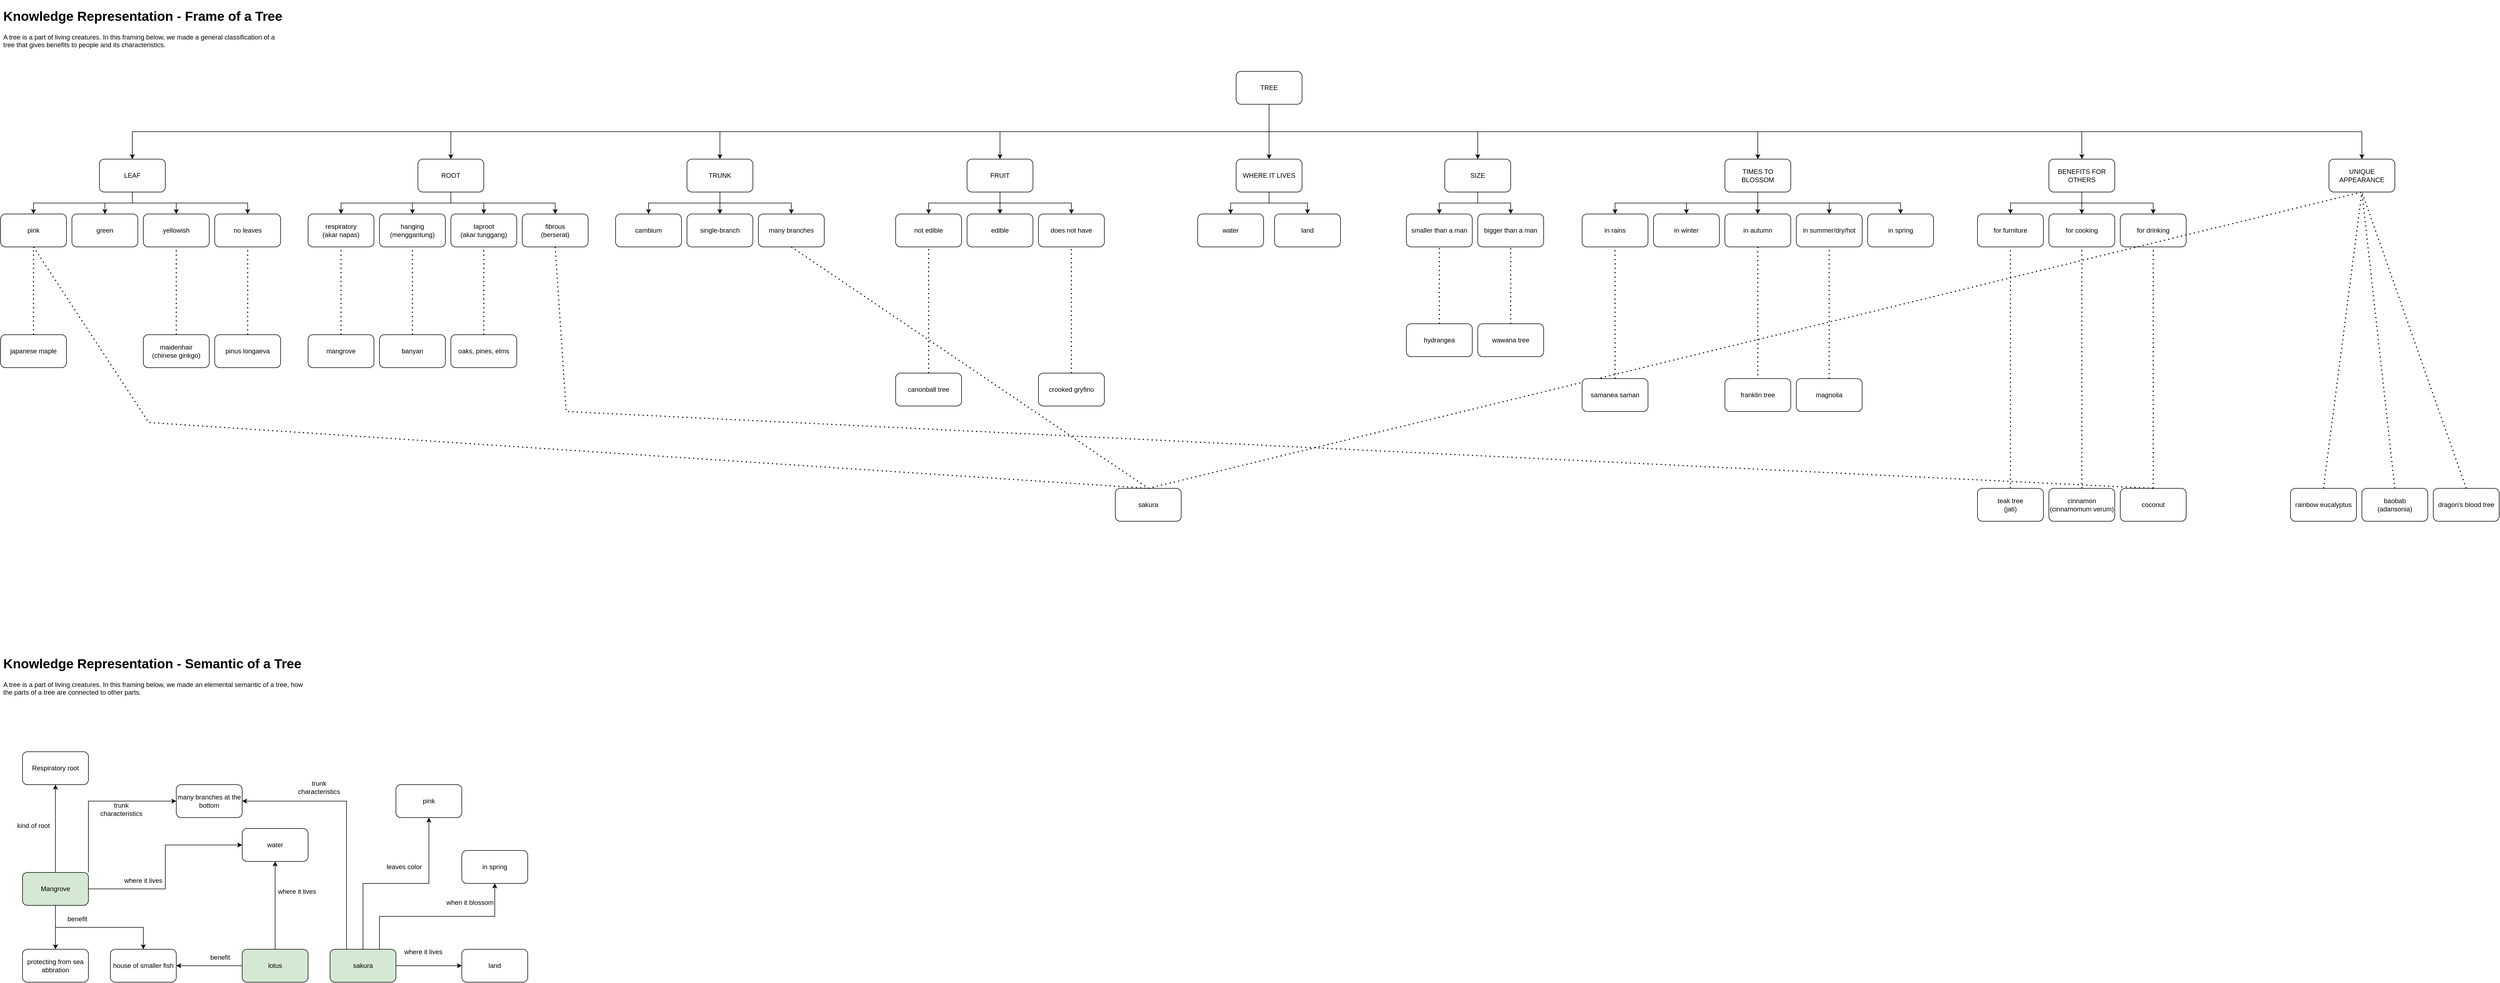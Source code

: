 <mxfile version="22.0.6" type="github">
  <diagram name="Page-1" id="VamGIzNKpwc7s970Tre1">
    <mxGraphModel dx="1706" dy="881" grid="1" gridSize="10" guides="1" tooltips="1" connect="1" arrows="1" fold="1" page="1" pageScale="1" pageWidth="4681" pageHeight="3300" math="0" shadow="0">
      <root>
        <mxCell id="0" />
        <mxCell id="1" parent="0" />
        <mxCell id="7gPwKNryhRfNA0f3-mIV-33" style="edgeStyle=orthogonalEdgeStyle;rounded=0;orthogonalLoop=1;jettySize=auto;html=1;exitX=0.5;exitY=1;exitDx=0;exitDy=0;entryX=0.5;entryY=0;entryDx=0;entryDy=0;" parent="1" source="4E5iEo_VykhNrtmiLAlS-1" target="4E5iEo_VykhNrtmiLAlS-13" edge="1">
          <mxGeometry relative="1" as="geometry" />
        </mxCell>
        <mxCell id="7gPwKNryhRfNA0f3-mIV-34" style="edgeStyle=orthogonalEdgeStyle;rounded=0;orthogonalLoop=1;jettySize=auto;html=1;exitX=0.5;exitY=1;exitDx=0;exitDy=0;entryX=0.5;entryY=0;entryDx=0;entryDy=0;" parent="1" source="4E5iEo_VykhNrtmiLAlS-1" target="4E5iEo_VykhNrtmiLAlS-10" edge="1">
          <mxGeometry relative="1" as="geometry" />
        </mxCell>
        <mxCell id="7gPwKNryhRfNA0f3-mIV-35" style="edgeStyle=orthogonalEdgeStyle;rounded=0;orthogonalLoop=1;jettySize=auto;html=1;exitX=0.5;exitY=1;exitDx=0;exitDy=0;entryX=0.5;entryY=0;entryDx=0;entryDy=0;" parent="1" source="4E5iEo_VykhNrtmiLAlS-1" target="4E5iEo_VykhNrtmiLAlS-12" edge="1">
          <mxGeometry relative="1" as="geometry" />
        </mxCell>
        <mxCell id="7gPwKNryhRfNA0f3-mIV-36" style="edgeStyle=orthogonalEdgeStyle;rounded=0;orthogonalLoop=1;jettySize=auto;html=1;exitX=0.5;exitY=1;exitDx=0;exitDy=0;entryX=0.5;entryY=0;entryDx=0;entryDy=0;" parent="1" source="4E5iEo_VykhNrtmiLAlS-1" target="4E5iEo_VykhNrtmiLAlS-26" edge="1">
          <mxGeometry relative="1" as="geometry" />
        </mxCell>
        <mxCell id="7gPwKNryhRfNA0f3-mIV-37" style="edgeStyle=orthogonalEdgeStyle;rounded=0;orthogonalLoop=1;jettySize=auto;html=1;exitX=0.5;exitY=1;exitDx=0;exitDy=0;entryX=0.5;entryY=0;entryDx=0;entryDy=0;" parent="1" source="4E5iEo_VykhNrtmiLAlS-1" target="4E5iEo_VykhNrtmiLAlS-27" edge="1">
          <mxGeometry relative="1" as="geometry" />
        </mxCell>
        <mxCell id="7gPwKNryhRfNA0f3-mIV-39" style="edgeStyle=orthogonalEdgeStyle;rounded=0;orthogonalLoop=1;jettySize=auto;html=1;exitX=0.5;exitY=1;exitDx=0;exitDy=0;entryX=0.5;entryY=0;entryDx=0;entryDy=0;" parent="1" source="4E5iEo_VykhNrtmiLAlS-1" target="4E5iEo_VykhNrtmiLAlS-14" edge="1">
          <mxGeometry relative="1" as="geometry" />
        </mxCell>
        <mxCell id="7gPwKNryhRfNA0f3-mIV-40" style="edgeStyle=orthogonalEdgeStyle;rounded=0;orthogonalLoop=1;jettySize=auto;html=1;exitX=0.5;exitY=1;exitDx=0;exitDy=0;entryX=0.5;entryY=0;entryDx=0;entryDy=0;" parent="1" source="4E5iEo_VykhNrtmiLAlS-1" target="4E5iEo_VykhNrtmiLAlS-11" edge="1">
          <mxGeometry relative="1" as="geometry" />
        </mxCell>
        <mxCell id="7gPwKNryhRfNA0f3-mIV-41" style="edgeStyle=orthogonalEdgeStyle;rounded=0;orthogonalLoop=1;jettySize=auto;html=1;exitX=0.5;exitY=1;exitDx=0;exitDy=0;entryX=0.5;entryY=0;entryDx=0;entryDy=0;" parent="1" source="4E5iEo_VykhNrtmiLAlS-1" target="7gPwKNryhRfNA0f3-mIV-4" edge="1">
          <mxGeometry relative="1" as="geometry" />
        </mxCell>
        <mxCell id="7gPwKNryhRfNA0f3-mIV-42" style="edgeStyle=orthogonalEdgeStyle;rounded=0;orthogonalLoop=1;jettySize=auto;html=1;exitX=0.5;exitY=1;exitDx=0;exitDy=0;entryX=0.5;entryY=0;entryDx=0;entryDy=0;" parent="1" source="4E5iEo_VykhNrtmiLAlS-1" target="7gPwKNryhRfNA0f3-mIV-1" edge="1">
          <mxGeometry relative="1" as="geometry" />
        </mxCell>
        <mxCell id="4E5iEo_VykhNrtmiLAlS-1" value="TREE" style="rounded=1;whiteSpace=wrap;html=1;" parent="1" vertex="1">
          <mxGeometry x="2290" y="160" width="120" height="60" as="geometry" />
        </mxCell>
        <mxCell id="4E5iEo_VykhNrtmiLAlS-2" value="fibrous&lt;br&gt;(berserat)" style="rounded=1;whiteSpace=wrap;html=1;" parent="1" vertex="1">
          <mxGeometry x="990" y="420" width="120" height="60" as="geometry" />
        </mxCell>
        <mxCell id="4E5iEo_VykhNrtmiLAlS-4" value="respiratory&lt;br&gt;(akar napas)" style="rounded=1;whiteSpace=wrap;html=1;" parent="1" vertex="1">
          <mxGeometry x="600" y="420" width="120" height="60" as="geometry" />
        </mxCell>
        <mxCell id="4E5iEo_VykhNrtmiLAlS-5" value="hanging&lt;br&gt;(menggantung)" style="rounded=1;whiteSpace=wrap;html=1;" parent="1" vertex="1">
          <mxGeometry x="730" y="420" width="120" height="60" as="geometry" />
        </mxCell>
        <mxCell id="4E5iEo_VykhNrtmiLAlS-6" value="taproot&lt;br&gt;(akar tunggang)" style="rounded=1;whiteSpace=wrap;html=1;" parent="1" vertex="1">
          <mxGeometry x="860" y="420" width="120" height="60" as="geometry" />
        </mxCell>
        <mxCell id="4E5iEo_VykhNrtmiLAlS-7" value="does not have" style="rounded=1;whiteSpace=wrap;html=1;" parent="1" vertex="1">
          <mxGeometry x="1930" y="420" width="120" height="60" as="geometry" />
        </mxCell>
        <mxCell id="4E5iEo_VykhNrtmiLAlS-8" value="cambium" style="rounded=1;whiteSpace=wrap;html=1;" parent="1" vertex="1">
          <mxGeometry x="1160" y="420" width="120" height="60" as="geometry" />
        </mxCell>
        <mxCell id="4E5iEo_VykhNrtmiLAlS-9" value="no leaves" style="rounded=1;whiteSpace=wrap;html=1;" parent="1" vertex="1">
          <mxGeometry x="430" y="420" width="120" height="60" as="geometry" />
        </mxCell>
        <mxCell id="7gPwKNryhRfNA0f3-mIV-50" style="edgeStyle=orthogonalEdgeStyle;rounded=0;orthogonalLoop=1;jettySize=auto;html=1;exitX=0.5;exitY=1;exitDx=0;exitDy=0;entryX=0.5;entryY=0;entryDx=0;entryDy=0;" parent="1" source="4E5iEo_VykhNrtmiLAlS-10" target="4E5iEo_VykhNrtmiLAlS-24" edge="1">
          <mxGeometry relative="1" as="geometry" />
        </mxCell>
        <mxCell id="7gPwKNryhRfNA0f3-mIV-51" style="edgeStyle=orthogonalEdgeStyle;rounded=0;orthogonalLoop=1;jettySize=auto;html=1;exitX=0.5;exitY=1;exitDx=0;exitDy=0;entryX=0.5;entryY=0;entryDx=0;entryDy=0;" parent="1" source="4E5iEo_VykhNrtmiLAlS-10" target="4E5iEo_VykhNrtmiLAlS-18" edge="1">
          <mxGeometry relative="1" as="geometry" />
        </mxCell>
        <mxCell id="7gPwKNryhRfNA0f3-mIV-52" style="edgeStyle=orthogonalEdgeStyle;rounded=0;orthogonalLoop=1;jettySize=auto;html=1;exitX=0.5;exitY=1;exitDx=0;exitDy=0;entryX=0.5;entryY=0;entryDx=0;entryDy=0;" parent="1" source="4E5iEo_VykhNrtmiLAlS-10" target="4E5iEo_VykhNrtmiLAlS-7" edge="1">
          <mxGeometry relative="1" as="geometry" />
        </mxCell>
        <mxCell id="4E5iEo_VykhNrtmiLAlS-10" value="FRUIT" style="rounded=1;whiteSpace=wrap;html=1;" parent="1" vertex="1">
          <mxGeometry x="1800" y="320" width="120" height="60" as="geometry" />
        </mxCell>
        <mxCell id="7gPwKNryhRfNA0f3-mIV-29" style="edgeStyle=orthogonalEdgeStyle;rounded=0;orthogonalLoop=1;jettySize=auto;html=1;exitX=0.5;exitY=1;exitDx=0;exitDy=0;entryX=0.5;entryY=0;entryDx=0;entryDy=0;" parent="1" source="4E5iEo_VykhNrtmiLAlS-11" target="4E5iEo_VykhNrtmiLAlS-20" edge="1">
          <mxGeometry relative="1" as="geometry" />
        </mxCell>
        <mxCell id="7gPwKNryhRfNA0f3-mIV-30" style="edgeStyle=orthogonalEdgeStyle;rounded=0;orthogonalLoop=1;jettySize=auto;html=1;exitX=0.5;exitY=1;exitDx=0;exitDy=0;entryX=0.5;entryY=0;entryDx=0;entryDy=0;" parent="1" source="4E5iEo_VykhNrtmiLAlS-11" target="4E5iEo_VykhNrtmiLAlS-21" edge="1">
          <mxGeometry relative="1" as="geometry" />
        </mxCell>
        <mxCell id="7gPwKNryhRfNA0f3-mIV-31" style="edgeStyle=orthogonalEdgeStyle;rounded=0;orthogonalLoop=1;jettySize=auto;html=1;exitX=0.5;exitY=1;exitDx=0;exitDy=0;entryX=0.5;entryY=0;entryDx=0;entryDy=0;" parent="1" source="4E5iEo_VykhNrtmiLAlS-11" target="4E5iEo_VykhNrtmiLAlS-19" edge="1">
          <mxGeometry relative="1" as="geometry" />
        </mxCell>
        <mxCell id="7gPwKNryhRfNA0f3-mIV-32" style="edgeStyle=orthogonalEdgeStyle;rounded=0;orthogonalLoop=1;jettySize=auto;html=1;exitX=0.5;exitY=1;exitDx=0;exitDy=0;entryX=0.5;entryY=0;entryDx=0;entryDy=0;" parent="1" source="4E5iEo_VykhNrtmiLAlS-11" target="4E5iEo_VykhNrtmiLAlS-9" edge="1">
          <mxGeometry relative="1" as="geometry" />
        </mxCell>
        <mxCell id="4E5iEo_VykhNrtmiLAlS-11" value="LEAF" style="rounded=1;whiteSpace=wrap;html=1;" parent="1" vertex="1">
          <mxGeometry x="220" y="320" width="120" height="60" as="geometry" />
        </mxCell>
        <mxCell id="7gPwKNryhRfNA0f3-mIV-47" style="edgeStyle=orthogonalEdgeStyle;rounded=0;orthogonalLoop=1;jettySize=auto;html=1;exitX=0.5;exitY=1;exitDx=0;exitDy=0;entryX=0.5;entryY=0;entryDx=0;entryDy=0;" parent="1" source="4E5iEo_VykhNrtmiLAlS-12" target="4E5iEo_VykhNrtmiLAlS-8" edge="1">
          <mxGeometry relative="1" as="geometry" />
        </mxCell>
        <mxCell id="7gPwKNryhRfNA0f3-mIV-48" style="edgeStyle=orthogonalEdgeStyle;rounded=0;orthogonalLoop=1;jettySize=auto;html=1;exitX=0.5;exitY=1;exitDx=0;exitDy=0;entryX=0.5;entryY=0;entryDx=0;entryDy=0;" parent="1" source="4E5iEo_VykhNrtmiLAlS-12" target="4E5iEo_VykhNrtmiLAlS-22" edge="1">
          <mxGeometry relative="1" as="geometry" />
        </mxCell>
        <mxCell id="7gPwKNryhRfNA0f3-mIV-49" style="edgeStyle=orthogonalEdgeStyle;rounded=0;orthogonalLoop=1;jettySize=auto;html=1;exitX=0.5;exitY=1;exitDx=0;exitDy=0;entryX=0.5;entryY=0;entryDx=0;entryDy=0;" parent="1" source="4E5iEo_VykhNrtmiLAlS-12" target="4E5iEo_VykhNrtmiLAlS-28" edge="1">
          <mxGeometry relative="1" as="geometry" />
        </mxCell>
        <mxCell id="4E5iEo_VykhNrtmiLAlS-12" value="TRUNK" style="rounded=1;whiteSpace=wrap;html=1;" parent="1" vertex="1">
          <mxGeometry x="1290" y="320" width="120" height="60" as="geometry" />
        </mxCell>
        <mxCell id="7gPwKNryhRfNA0f3-mIV-54" style="edgeStyle=orthogonalEdgeStyle;rounded=0;orthogonalLoop=1;jettySize=auto;html=1;exitX=0.5;exitY=1;exitDx=0;exitDy=0;entryX=0.5;entryY=0;entryDx=0;entryDy=0;" parent="1" source="4E5iEo_VykhNrtmiLAlS-13" target="4E5iEo_VykhNrtmiLAlS-34" edge="1">
          <mxGeometry relative="1" as="geometry" />
        </mxCell>
        <mxCell id="7gPwKNryhRfNA0f3-mIV-55" style="edgeStyle=orthogonalEdgeStyle;rounded=0;orthogonalLoop=1;jettySize=auto;html=1;exitX=0.5;exitY=1;exitDx=0;exitDy=0;entryX=0.5;entryY=0;entryDx=0;entryDy=0;" parent="1" source="4E5iEo_VykhNrtmiLAlS-13" target="4E5iEo_VykhNrtmiLAlS-15" edge="1">
          <mxGeometry relative="1" as="geometry" />
        </mxCell>
        <mxCell id="4E5iEo_VykhNrtmiLAlS-13" value="WHERE IT LIVES" style="rounded=1;whiteSpace=wrap;html=1;" parent="1" vertex="1">
          <mxGeometry x="2290" y="320" width="120" height="60" as="geometry" />
        </mxCell>
        <mxCell id="7gPwKNryhRfNA0f3-mIV-43" style="edgeStyle=orthogonalEdgeStyle;rounded=0;orthogonalLoop=1;jettySize=auto;html=1;exitX=0.5;exitY=1;exitDx=0;exitDy=0;entryX=0.5;entryY=0;entryDx=0;entryDy=0;" parent="1" source="4E5iEo_VykhNrtmiLAlS-14" target="4E5iEo_VykhNrtmiLAlS-5" edge="1">
          <mxGeometry relative="1" as="geometry" />
        </mxCell>
        <mxCell id="7gPwKNryhRfNA0f3-mIV-44" style="edgeStyle=orthogonalEdgeStyle;rounded=0;orthogonalLoop=1;jettySize=auto;html=1;exitX=0.5;exitY=1;exitDx=0;exitDy=0;entryX=0.5;entryY=0;entryDx=0;entryDy=0;" parent="1" source="4E5iEo_VykhNrtmiLAlS-14" target="4E5iEo_VykhNrtmiLAlS-6" edge="1">
          <mxGeometry relative="1" as="geometry" />
        </mxCell>
        <mxCell id="7gPwKNryhRfNA0f3-mIV-45" style="edgeStyle=orthogonalEdgeStyle;rounded=0;orthogonalLoop=1;jettySize=auto;html=1;exitX=0.5;exitY=1;exitDx=0;exitDy=0;entryX=0.5;entryY=0;entryDx=0;entryDy=0;" parent="1" source="4E5iEo_VykhNrtmiLAlS-14" target="4E5iEo_VykhNrtmiLAlS-4" edge="1">
          <mxGeometry relative="1" as="geometry" />
        </mxCell>
        <mxCell id="7gPwKNryhRfNA0f3-mIV-46" style="edgeStyle=orthogonalEdgeStyle;rounded=0;orthogonalLoop=1;jettySize=auto;html=1;exitX=0.5;exitY=1;exitDx=0;exitDy=0;entryX=0.5;entryY=0;entryDx=0;entryDy=0;" parent="1" source="4E5iEo_VykhNrtmiLAlS-14" target="4E5iEo_VykhNrtmiLAlS-2" edge="1">
          <mxGeometry relative="1" as="geometry" />
        </mxCell>
        <mxCell id="4E5iEo_VykhNrtmiLAlS-14" value="ROOT" style="rounded=1;whiteSpace=wrap;html=1;" parent="1" vertex="1">
          <mxGeometry x="800" y="320" width="120" height="60" as="geometry" />
        </mxCell>
        <mxCell id="4E5iEo_VykhNrtmiLAlS-15" value="land" style="rounded=1;whiteSpace=wrap;html=1;" parent="1" vertex="1">
          <mxGeometry x="2360" y="420" width="120" height="60" as="geometry" />
        </mxCell>
        <mxCell id="4E5iEo_VykhNrtmiLAlS-18" value="edible" style="rounded=1;whiteSpace=wrap;html=1;" parent="1" vertex="1">
          <mxGeometry x="1800" y="420" width="120" height="60" as="geometry" />
        </mxCell>
        <mxCell id="4E5iEo_VykhNrtmiLAlS-19" value="yellowish" style="rounded=1;whiteSpace=wrap;html=1;" parent="1" vertex="1">
          <mxGeometry x="300" y="420" width="120" height="60" as="geometry" />
        </mxCell>
        <mxCell id="4E5iEo_VykhNrtmiLAlS-20" value="pink" style="rounded=1;whiteSpace=wrap;html=1;" parent="1" vertex="1">
          <mxGeometry x="40" y="420" width="120" height="60" as="geometry" />
        </mxCell>
        <mxCell id="4E5iEo_VykhNrtmiLAlS-21" value="green" style="rounded=1;whiteSpace=wrap;html=1;" parent="1" vertex="1">
          <mxGeometry x="170" y="420" width="120" height="60" as="geometry" />
        </mxCell>
        <mxCell id="4E5iEo_VykhNrtmiLAlS-22" value="single-branch" style="rounded=1;whiteSpace=wrap;html=1;" parent="1" vertex="1">
          <mxGeometry x="1290" y="420" width="120" height="60" as="geometry" />
        </mxCell>
        <mxCell id="4E5iEo_VykhNrtmiLAlS-23" value="smaller than a man" style="rounded=1;whiteSpace=wrap;html=1;" parent="1" vertex="1">
          <mxGeometry x="2600" y="420" width="120" height="60" as="geometry" />
        </mxCell>
        <mxCell id="4E5iEo_VykhNrtmiLAlS-24" value="not edible" style="rounded=1;whiteSpace=wrap;html=1;" parent="1" vertex="1">
          <mxGeometry x="1670" y="420" width="120" height="60" as="geometry" />
        </mxCell>
        <mxCell id="4E5iEo_VykhNrtmiLAlS-25" value="bigger than a man" style="rounded=1;whiteSpace=wrap;html=1;" parent="1" vertex="1">
          <mxGeometry x="2730" y="420" width="120" height="60" as="geometry" />
        </mxCell>
        <mxCell id="7gPwKNryhRfNA0f3-mIV-57" style="edgeStyle=orthogonalEdgeStyle;rounded=0;orthogonalLoop=1;jettySize=auto;html=1;exitX=0.5;exitY=1;exitDx=0;exitDy=0;entryX=0.5;entryY=0;entryDx=0;entryDy=0;" parent="1" source="4E5iEo_VykhNrtmiLAlS-26" target="4E5iEo_VykhNrtmiLAlS-23" edge="1">
          <mxGeometry relative="1" as="geometry" />
        </mxCell>
        <mxCell id="7gPwKNryhRfNA0f3-mIV-58" style="edgeStyle=orthogonalEdgeStyle;rounded=0;orthogonalLoop=1;jettySize=auto;html=1;exitX=0.5;exitY=1;exitDx=0;exitDy=0;entryX=0.5;entryY=0;entryDx=0;entryDy=0;" parent="1" source="4E5iEo_VykhNrtmiLAlS-26" target="4E5iEo_VykhNrtmiLAlS-25" edge="1">
          <mxGeometry relative="1" as="geometry" />
        </mxCell>
        <mxCell id="4E5iEo_VykhNrtmiLAlS-26" value="SIZE" style="rounded=1;whiteSpace=wrap;html=1;" parent="1" vertex="1">
          <mxGeometry x="2670" y="320" width="120" height="60" as="geometry" />
        </mxCell>
        <mxCell id="7gPwKNryhRfNA0f3-mIV-59" style="edgeStyle=orthogonalEdgeStyle;rounded=0;orthogonalLoop=1;jettySize=auto;html=1;exitX=0.5;exitY=1;exitDx=0;exitDy=0;entryX=0.5;entryY=0;entryDx=0;entryDy=0;" parent="1" source="4E5iEo_VykhNrtmiLAlS-27" target="4E5iEo_VykhNrtmiLAlS-31" edge="1">
          <mxGeometry relative="1" as="geometry" />
        </mxCell>
        <mxCell id="7gPwKNryhRfNA0f3-mIV-60" style="edgeStyle=orthogonalEdgeStyle;rounded=0;orthogonalLoop=1;jettySize=auto;html=1;exitX=0.5;exitY=1;exitDx=0;exitDy=0;entryX=0.5;entryY=0;entryDx=0;entryDy=0;" parent="1" source="4E5iEo_VykhNrtmiLAlS-27" target="4E5iEo_VykhNrtmiLAlS-30" edge="1">
          <mxGeometry relative="1" as="geometry" />
        </mxCell>
        <mxCell id="7gPwKNryhRfNA0f3-mIV-61" style="edgeStyle=orthogonalEdgeStyle;rounded=0;orthogonalLoop=1;jettySize=auto;html=1;exitX=0.5;exitY=1;exitDx=0;exitDy=0;entryX=0.5;entryY=0;entryDx=0;entryDy=0;" parent="1" source="4E5iEo_VykhNrtmiLAlS-27" target="4E5iEo_VykhNrtmiLAlS-29" edge="1">
          <mxGeometry relative="1" as="geometry" />
        </mxCell>
        <mxCell id="7gPwKNryhRfNA0f3-mIV-62" style="edgeStyle=orthogonalEdgeStyle;rounded=0;orthogonalLoop=1;jettySize=auto;html=1;exitX=0.5;exitY=1;exitDx=0;exitDy=0;entryX=0.5;entryY=0;entryDx=0;entryDy=0;" parent="1" source="4E5iEo_VykhNrtmiLAlS-27" target="4E5iEo_VykhNrtmiLAlS-32" edge="1">
          <mxGeometry relative="1" as="geometry" />
        </mxCell>
        <mxCell id="7gPwKNryhRfNA0f3-mIV-63" style="edgeStyle=orthogonalEdgeStyle;rounded=0;orthogonalLoop=1;jettySize=auto;html=1;exitX=0.5;exitY=1;exitDx=0;exitDy=0;entryX=0.5;entryY=0;entryDx=0;entryDy=0;" parent="1" source="4E5iEo_VykhNrtmiLAlS-27" target="4E5iEo_VykhNrtmiLAlS-33" edge="1">
          <mxGeometry relative="1" as="geometry" />
        </mxCell>
        <mxCell id="4E5iEo_VykhNrtmiLAlS-27" value="TIMES TO BLOSSOM" style="rounded=1;whiteSpace=wrap;html=1;" parent="1" vertex="1">
          <mxGeometry x="3180" y="320" width="120" height="60" as="geometry" />
        </mxCell>
        <mxCell id="4E5iEo_VykhNrtmiLAlS-28" value="many branches" style="rounded=1;whiteSpace=wrap;html=1;" parent="1" vertex="1">
          <mxGeometry x="1420" y="420" width="120" height="60" as="geometry" />
        </mxCell>
        <mxCell id="4E5iEo_VykhNrtmiLAlS-29" value="in rains" style="rounded=1;whiteSpace=wrap;html=1;" parent="1" vertex="1">
          <mxGeometry x="2920" y="420" width="120" height="60" as="geometry" />
        </mxCell>
        <mxCell id="4E5iEo_VykhNrtmiLAlS-30" value="in winter" style="rounded=1;whiteSpace=wrap;html=1;" parent="1" vertex="1">
          <mxGeometry x="3050" y="420" width="120" height="60" as="geometry" />
        </mxCell>
        <mxCell id="4E5iEo_VykhNrtmiLAlS-31" value="in autumn" style="rounded=1;whiteSpace=wrap;html=1;" parent="1" vertex="1">
          <mxGeometry x="3180" y="420" width="120" height="60" as="geometry" />
        </mxCell>
        <mxCell id="4E5iEo_VykhNrtmiLAlS-32" value="in summer/dry/hot" style="rounded=1;whiteSpace=wrap;html=1;" parent="1" vertex="1">
          <mxGeometry x="3310" y="420" width="120" height="60" as="geometry" />
        </mxCell>
        <mxCell id="4E5iEo_VykhNrtmiLAlS-33" value="in spring" style="rounded=1;whiteSpace=wrap;html=1;" parent="1" vertex="1">
          <mxGeometry x="3440" y="420" width="120" height="60" as="geometry" />
        </mxCell>
        <mxCell id="4E5iEo_VykhNrtmiLAlS-34" value="water" style="rounded=1;whiteSpace=wrap;html=1;" parent="1" vertex="1">
          <mxGeometry x="2220" y="420" width="120" height="60" as="geometry" />
        </mxCell>
        <mxCell id="7gPwKNryhRfNA0f3-mIV-1" value="UNIQUE APPEARANCE" style="rounded=1;whiteSpace=wrap;html=1;" parent="1" vertex="1">
          <mxGeometry x="4280" y="320" width="120" height="60" as="geometry" />
        </mxCell>
        <mxCell id="7gPwKNryhRfNA0f3-mIV-2" value="for cooking" style="rounded=1;whiteSpace=wrap;html=1;" parent="1" vertex="1">
          <mxGeometry x="3770" y="420" width="120" height="60" as="geometry" />
        </mxCell>
        <mxCell id="7gPwKNryhRfNA0f3-mIV-3" value="for drinking" style="rounded=1;whiteSpace=wrap;html=1;" parent="1" vertex="1">
          <mxGeometry x="3900" y="420" width="120" height="60" as="geometry" />
        </mxCell>
        <mxCell id="7gPwKNryhRfNA0f3-mIV-64" style="edgeStyle=orthogonalEdgeStyle;rounded=0;orthogonalLoop=1;jettySize=auto;html=1;exitX=0.5;exitY=1;exitDx=0;exitDy=0;entryX=0.5;entryY=0;entryDx=0;entryDy=0;" parent="1" source="7gPwKNryhRfNA0f3-mIV-4" target="7gPwKNryhRfNA0f3-mIV-2" edge="1">
          <mxGeometry relative="1" as="geometry" />
        </mxCell>
        <mxCell id="7gPwKNryhRfNA0f3-mIV-65" style="edgeStyle=orthogonalEdgeStyle;rounded=0;orthogonalLoop=1;jettySize=auto;html=1;exitX=0.5;exitY=1;exitDx=0;exitDy=0;entryX=0.5;entryY=0;entryDx=0;entryDy=0;" parent="1" source="7gPwKNryhRfNA0f3-mIV-4" target="7gPwKNryhRfNA0f3-mIV-16" edge="1">
          <mxGeometry relative="1" as="geometry" />
        </mxCell>
        <mxCell id="7gPwKNryhRfNA0f3-mIV-66" style="edgeStyle=orthogonalEdgeStyle;rounded=0;orthogonalLoop=1;jettySize=auto;html=1;exitX=0.5;exitY=1;exitDx=0;exitDy=0;entryX=0.5;entryY=0;entryDx=0;entryDy=0;" parent="1" source="7gPwKNryhRfNA0f3-mIV-4" target="7gPwKNryhRfNA0f3-mIV-3" edge="1">
          <mxGeometry relative="1" as="geometry" />
        </mxCell>
        <mxCell id="7gPwKNryhRfNA0f3-mIV-4" value="BENEFITS FOR OTHERS" style="rounded=1;whiteSpace=wrap;html=1;" parent="1" vertex="1">
          <mxGeometry x="3770" y="320" width="120" height="60" as="geometry" />
        </mxCell>
        <mxCell id="7gPwKNryhRfNA0f3-mIV-6" value="dragon&#39;s blood tree" style="rounded=1;whiteSpace=wrap;html=1;" parent="1" vertex="1">
          <mxGeometry x="4470" y="920" width="120" height="60" as="geometry" />
        </mxCell>
        <mxCell id="7gPwKNryhRfNA0f3-mIV-8" value="baobab&lt;br&gt;(adansonia)" style="rounded=1;whiteSpace=wrap;html=1;" parent="1" vertex="1">
          <mxGeometry x="4340" y="920" width="120" height="60" as="geometry" />
        </mxCell>
        <mxCell id="7gPwKNryhRfNA0f3-mIV-9" value="rainbow eucalyptus" style="rounded=1;whiteSpace=wrap;html=1;" parent="1" vertex="1">
          <mxGeometry x="4210" y="920" width="120" height="60" as="geometry" />
        </mxCell>
        <mxCell id="7gPwKNryhRfNA0f3-mIV-12" value="sakura" style="rounded=1;whiteSpace=wrap;html=1;" parent="1" vertex="1">
          <mxGeometry x="2070" y="920" width="120" height="60" as="geometry" />
        </mxCell>
        <mxCell id="7gPwKNryhRfNA0f3-mIV-16" value="for furniture" style="rounded=1;whiteSpace=wrap;html=1;" parent="1" vertex="1">
          <mxGeometry x="3640" y="420" width="120" height="60" as="geometry" />
        </mxCell>
        <mxCell id="7gPwKNryhRfNA0f3-mIV-19" value="&lt;h1&gt;Knowledge Representation - Frame of a Tree&lt;/h1&gt;&lt;p&gt;A tree is a part of living creatures. In this framing below, we made a general classification of a tree that gives benefits to people and its characteristics.&lt;/p&gt;" style="text;html=1;strokeColor=none;fillColor=none;spacing=5;spacingTop=-20;whiteSpace=wrap;overflow=hidden;rounded=0;" parent="1" vertex="1">
          <mxGeometry x="40" y="40" width="520" height="120" as="geometry" />
        </mxCell>
        <mxCell id="7gPwKNryhRfNA0f3-mIV-75" value="" style="endArrow=none;dashed=1;html=1;dashPattern=1 3;strokeWidth=2;rounded=0;exitX=0.5;exitY=0;exitDx=0;exitDy=0;entryX=0.5;entryY=1;entryDx=0;entryDy=0;" parent="1" source="7gPwKNryhRfNA0f3-mIV-9" target="7gPwKNryhRfNA0f3-mIV-1" edge="1">
          <mxGeometry width="50" height="50" relative="1" as="geometry">
            <mxPoint x="4150" y="650" as="sourcePoint" />
            <mxPoint x="4390" y="450" as="targetPoint" />
          </mxGeometry>
        </mxCell>
        <mxCell id="7gPwKNryhRfNA0f3-mIV-76" value="" style="endArrow=none;dashed=1;html=1;dashPattern=1 3;strokeWidth=2;rounded=0;exitX=0.5;exitY=0;exitDx=0;exitDy=0;entryX=0.5;entryY=1;entryDx=0;entryDy=0;" parent="1" source="7gPwKNryhRfNA0f3-mIV-8" target="7gPwKNryhRfNA0f3-mIV-1" edge="1">
          <mxGeometry width="50" height="50" relative="1" as="geometry">
            <mxPoint x="4160" y="660" as="sourcePoint" />
            <mxPoint x="4360" y="400" as="targetPoint" />
          </mxGeometry>
        </mxCell>
        <mxCell id="7gPwKNryhRfNA0f3-mIV-77" value="" style="endArrow=none;dashed=1;html=1;dashPattern=1 3;strokeWidth=2;rounded=0;exitX=0.5;exitY=0;exitDx=0;exitDy=0;entryX=0.5;entryY=1;entryDx=0;entryDy=0;" parent="1" source="7gPwKNryhRfNA0f3-mIV-6" target="7gPwKNryhRfNA0f3-mIV-1" edge="1">
          <mxGeometry width="50" height="50" relative="1" as="geometry">
            <mxPoint x="4170" y="670" as="sourcePoint" />
            <mxPoint x="4370" y="410" as="targetPoint" />
          </mxGeometry>
        </mxCell>
        <mxCell id="7gPwKNryhRfNA0f3-mIV-78" value="teak tree&lt;br&gt;(jati)" style="rounded=1;whiteSpace=wrap;html=1;" parent="1" vertex="1">
          <mxGeometry x="3640" y="920" width="120" height="60" as="geometry" />
        </mxCell>
        <mxCell id="7gPwKNryhRfNA0f3-mIV-79" value="" style="endArrow=none;dashed=1;html=1;dashPattern=1 3;strokeWidth=2;rounded=0;exitX=0.5;exitY=0;exitDx=0;exitDy=0;entryX=0.5;entryY=1;entryDx=0;entryDy=0;" parent="1" source="7gPwKNryhRfNA0f3-mIV-78" target="7gPwKNryhRfNA0f3-mIV-16" edge="1">
          <mxGeometry width="50" height="50" relative="1" as="geometry">
            <mxPoint x="3910" y="680" as="sourcePoint" />
            <mxPoint x="3960" y="630" as="targetPoint" />
          </mxGeometry>
        </mxCell>
        <mxCell id="7gPwKNryhRfNA0f3-mIV-80" value="coconut" style="rounded=1;whiteSpace=wrap;html=1;" parent="1" vertex="1">
          <mxGeometry x="3900" y="920" width="120" height="60" as="geometry" />
        </mxCell>
        <mxCell id="7gPwKNryhRfNA0f3-mIV-81" value="" style="endArrow=none;dashed=1;html=1;dashPattern=1 3;strokeWidth=2;rounded=0;exitX=0.5;exitY=0;exitDx=0;exitDy=0;entryX=0.5;entryY=1;entryDx=0;entryDy=0;" parent="1" source="7gPwKNryhRfNA0f3-mIV-80" target="7gPwKNryhRfNA0f3-mIV-3" edge="1">
          <mxGeometry width="50" height="50" relative="1" as="geometry">
            <mxPoint x="3710" y="650" as="sourcePoint" />
            <mxPoint x="3710" y="490" as="targetPoint" />
          </mxGeometry>
        </mxCell>
        <mxCell id="7gPwKNryhRfNA0f3-mIV-82" value="cinnamon&lt;br&gt;(cinnamomum verum)" style="rounded=1;whiteSpace=wrap;html=1;" parent="1" vertex="1">
          <mxGeometry x="3770" y="920" width="120" height="60" as="geometry" />
        </mxCell>
        <mxCell id="7gPwKNryhRfNA0f3-mIV-83" value="" style="endArrow=none;dashed=1;html=1;dashPattern=1 3;strokeWidth=2;rounded=0;exitX=0.5;exitY=0;exitDx=0;exitDy=0;entryX=0.5;entryY=1;entryDx=0;entryDy=0;" parent="1" source="7gPwKNryhRfNA0f3-mIV-82" target="7gPwKNryhRfNA0f3-mIV-2" edge="1">
          <mxGeometry width="50" height="50" relative="1" as="geometry">
            <mxPoint x="3710" y="650" as="sourcePoint" />
            <mxPoint x="3710" y="490" as="targetPoint" />
          </mxGeometry>
        </mxCell>
        <mxCell id="K6qSBERVJh2Pi9iBz_CW-1" value="" style="endArrow=none;dashed=1;html=1;dashPattern=1 3;strokeWidth=2;rounded=0;exitX=0.5;exitY=0;exitDx=0;exitDy=0;entryX=0.5;entryY=1;entryDx=0;entryDy=0;" parent="1" source="7gPwKNryhRfNA0f3-mIV-12" target="7gPwKNryhRfNA0f3-mIV-1" edge="1">
          <mxGeometry width="50" height="50" relative="1" as="geometry">
            <mxPoint x="3180" y="800" as="sourcePoint" />
            <mxPoint x="3230" y="750" as="targetPoint" />
          </mxGeometry>
        </mxCell>
        <mxCell id="K6qSBERVJh2Pi9iBz_CW-2" value="" style="endArrow=none;dashed=1;html=1;dashPattern=1 3;strokeWidth=2;rounded=0;exitX=0.5;exitY=1;exitDx=0;exitDy=0;entryX=0.5;entryY=0;entryDx=0;entryDy=0;" parent="1" source="4E5iEo_VykhNrtmiLAlS-20" target="7gPwKNryhRfNA0f3-mIV-12" edge="1">
          <mxGeometry width="50" height="50" relative="1" as="geometry">
            <mxPoint x="680" y="800" as="sourcePoint" />
            <mxPoint x="730" y="750" as="targetPoint" />
            <Array as="points">
              <mxPoint x="310" y="800" />
            </Array>
          </mxGeometry>
        </mxCell>
        <mxCell id="K6qSBERVJh2Pi9iBz_CW-3" value="" style="endArrow=none;dashed=1;html=1;dashPattern=1 3;strokeWidth=2;rounded=0;exitX=0.5;exitY=1;exitDx=0;exitDy=0;entryX=0.5;entryY=0;entryDx=0;entryDy=0;" parent="1" source="4E5iEo_VykhNrtmiLAlS-28" target="7gPwKNryhRfNA0f3-mIV-12" edge="1">
          <mxGeometry width="50" height="50" relative="1" as="geometry">
            <mxPoint x="1520" y="800" as="sourcePoint" />
            <mxPoint x="1570" y="750" as="targetPoint" />
          </mxGeometry>
        </mxCell>
        <mxCell id="K6qSBERVJh2Pi9iBz_CW-4" value="pinus longaeva" style="rounded=1;whiteSpace=wrap;html=1;" parent="1" vertex="1">
          <mxGeometry x="430" y="640" width="120" height="60" as="geometry" />
        </mxCell>
        <mxCell id="K6qSBERVJh2Pi9iBz_CW-5" value="" style="endArrow=none;dashed=1;html=1;dashPattern=1 3;strokeWidth=2;rounded=0;entryX=0.5;entryY=1;entryDx=0;entryDy=0;exitX=0.5;exitY=0;exitDx=0;exitDy=0;" parent="1" source="K6qSBERVJh2Pi9iBz_CW-4" target="4E5iEo_VykhNrtmiLAlS-9" edge="1">
          <mxGeometry width="50" height="50" relative="1" as="geometry">
            <mxPoint x="850" y="630" as="sourcePoint" />
            <mxPoint x="900" y="580" as="targetPoint" />
          </mxGeometry>
        </mxCell>
        <mxCell id="K6qSBERVJh2Pi9iBz_CW-6" value="maidenhair&lt;br&gt;(chinese ginkgo)" style="rounded=1;whiteSpace=wrap;html=1;" parent="1" vertex="1">
          <mxGeometry x="300" y="640" width="120" height="60" as="geometry" />
        </mxCell>
        <mxCell id="K6qSBERVJh2Pi9iBz_CW-7" value="" style="endArrow=none;dashed=1;html=1;dashPattern=1 3;strokeWidth=2;rounded=0;exitX=0.5;exitY=0;exitDx=0;exitDy=0;entryX=0.5;entryY=1;entryDx=0;entryDy=0;" parent="1" source="K6qSBERVJh2Pi9iBz_CW-6" target="4E5iEo_VykhNrtmiLAlS-19" edge="1">
          <mxGeometry width="50" height="50" relative="1" as="geometry">
            <mxPoint x="850" y="620" as="sourcePoint" />
            <mxPoint x="900" y="570" as="targetPoint" />
          </mxGeometry>
        </mxCell>
        <mxCell id="K6qSBERVJh2Pi9iBz_CW-9" value="japanese maple" style="rounded=1;whiteSpace=wrap;html=1;" parent="1" vertex="1">
          <mxGeometry x="40" y="640" width="120" height="60" as="geometry" />
        </mxCell>
        <mxCell id="K6qSBERVJh2Pi9iBz_CW-10" value="" style="endArrow=none;dashed=1;html=1;dashPattern=1 3;strokeWidth=2;rounded=0;exitX=0.5;exitY=0;exitDx=0;exitDy=0;entryX=0.5;entryY=1;entryDx=0;entryDy=0;" parent="1" source="K6qSBERVJh2Pi9iBz_CW-9" target="4E5iEo_VykhNrtmiLAlS-20" edge="1">
          <mxGeometry width="50" height="50" relative="1" as="geometry">
            <mxPoint x="850" y="620" as="sourcePoint" />
            <mxPoint x="90" y="520" as="targetPoint" />
          </mxGeometry>
        </mxCell>
        <mxCell id="K6qSBERVJh2Pi9iBz_CW-11" value="mangrove" style="rounded=1;whiteSpace=wrap;html=1;" parent="1" vertex="1">
          <mxGeometry x="600" y="640" width="120" height="60" as="geometry" />
        </mxCell>
        <mxCell id="K6qSBERVJh2Pi9iBz_CW-12" value="" style="endArrow=none;dashed=1;html=1;dashPattern=1 3;strokeWidth=2;rounded=0;exitX=0.5;exitY=0;exitDx=0;exitDy=0;entryX=0.5;entryY=1;entryDx=0;entryDy=0;" parent="1" source="K6qSBERVJh2Pi9iBz_CW-11" target="4E5iEo_VykhNrtmiLAlS-4" edge="1">
          <mxGeometry width="50" height="50" relative="1" as="geometry">
            <mxPoint x="1000" y="470" as="sourcePoint" />
            <mxPoint x="1050" y="420" as="targetPoint" />
          </mxGeometry>
        </mxCell>
        <mxCell id="K6qSBERVJh2Pi9iBz_CW-13" value="banyan" style="rounded=1;whiteSpace=wrap;html=1;" parent="1" vertex="1">
          <mxGeometry x="730" y="640" width="120" height="60" as="geometry" />
        </mxCell>
        <mxCell id="K6qSBERVJh2Pi9iBz_CW-14" value="" style="endArrow=none;dashed=1;html=1;dashPattern=1 3;strokeWidth=2;rounded=0;exitX=0.5;exitY=0;exitDx=0;exitDy=0;entryX=0.5;entryY=1;entryDx=0;entryDy=0;" parent="1" source="K6qSBERVJh2Pi9iBz_CW-13" target="4E5iEo_VykhNrtmiLAlS-5" edge="1">
          <mxGeometry width="50" height="50" relative="1" as="geometry">
            <mxPoint x="1000" y="470" as="sourcePoint" />
            <mxPoint x="1050" y="420" as="targetPoint" />
          </mxGeometry>
        </mxCell>
        <mxCell id="K6qSBERVJh2Pi9iBz_CW-15" value="oaks, pines, elms" style="rounded=1;whiteSpace=wrap;html=1;" parent="1" vertex="1">
          <mxGeometry x="860" y="640" width="120" height="60" as="geometry" />
        </mxCell>
        <mxCell id="K6qSBERVJh2Pi9iBz_CW-17" value="" style="endArrow=none;dashed=1;html=1;dashPattern=1 3;strokeWidth=2;rounded=0;exitX=0.5;exitY=0;exitDx=0;exitDy=0;entryX=0.5;entryY=1;entryDx=0;entryDy=0;" parent="1" source="K6qSBERVJh2Pi9iBz_CW-15" target="4E5iEo_VykhNrtmiLAlS-6" edge="1">
          <mxGeometry width="50" height="50" relative="1" as="geometry">
            <mxPoint x="1000" y="470" as="sourcePoint" />
            <mxPoint x="1050" y="420" as="targetPoint" />
          </mxGeometry>
        </mxCell>
        <mxCell id="K6qSBERVJh2Pi9iBz_CW-18" value="" style="endArrow=none;dashed=1;html=1;dashPattern=1 3;strokeWidth=2;rounded=0;entryX=0.5;entryY=0;entryDx=0;entryDy=0;exitX=0.5;exitY=1;exitDx=0;exitDy=0;" parent="1" source="4E5iEo_VykhNrtmiLAlS-2" target="7gPwKNryhRfNA0f3-mIV-80" edge="1">
          <mxGeometry width="50" height="50" relative="1" as="geometry">
            <mxPoint x="3570" y="1040" as="sourcePoint" />
            <mxPoint x="3620" y="990" as="targetPoint" />
            <Array as="points">
              <mxPoint x="1070" y="780" />
            </Array>
          </mxGeometry>
        </mxCell>
        <mxCell id="K6qSBERVJh2Pi9iBz_CW-19" value="canonball tree" style="rounded=1;whiteSpace=wrap;html=1;" parent="1" vertex="1">
          <mxGeometry x="1670" y="710" width="120" height="60" as="geometry" />
        </mxCell>
        <mxCell id="K6qSBERVJh2Pi9iBz_CW-20" value="" style="endArrow=none;dashed=1;html=1;dashPattern=1 3;strokeWidth=2;rounded=0;entryX=0.5;entryY=1;entryDx=0;entryDy=0;exitX=0.5;exitY=0;exitDx=0;exitDy=0;" parent="1" source="K6qSBERVJh2Pi9iBz_CW-19" target="4E5iEo_VykhNrtmiLAlS-24" edge="1">
          <mxGeometry width="50" height="50" relative="1" as="geometry">
            <mxPoint x="1780" y="600" as="sourcePoint" />
            <mxPoint x="1830" y="550" as="targetPoint" />
          </mxGeometry>
        </mxCell>
        <mxCell id="K6qSBERVJh2Pi9iBz_CW-21" value="crooked gryfino" style="rounded=1;whiteSpace=wrap;html=1;" parent="1" vertex="1">
          <mxGeometry x="1930" y="710" width="120" height="60" as="geometry" />
        </mxCell>
        <mxCell id="K6qSBERVJh2Pi9iBz_CW-22" value="" style="endArrow=none;dashed=1;html=1;dashPattern=1 3;strokeWidth=2;rounded=0;entryX=0.5;entryY=1;entryDx=0;entryDy=0;exitX=0.5;exitY=0;exitDx=0;exitDy=0;" parent="1" source="K6qSBERVJh2Pi9iBz_CW-21" target="4E5iEo_VykhNrtmiLAlS-7" edge="1">
          <mxGeometry width="50" height="50" relative="1" as="geometry">
            <mxPoint x="1780" y="600" as="sourcePoint" />
            <mxPoint x="1830" y="550" as="targetPoint" />
          </mxGeometry>
        </mxCell>
        <mxCell id="K6qSBERVJh2Pi9iBz_CW-23" value="wawana tree" style="rounded=1;whiteSpace=wrap;html=1;" parent="1" vertex="1">
          <mxGeometry x="2730" y="620" width="120" height="60" as="geometry" />
        </mxCell>
        <mxCell id="K6qSBERVJh2Pi9iBz_CW-24" value="" style="endArrow=none;dashed=1;html=1;dashPattern=1 3;strokeWidth=2;rounded=0;entryX=0.5;entryY=1;entryDx=0;entryDy=0;exitX=0.5;exitY=0;exitDx=0;exitDy=0;" parent="1" source="K6qSBERVJh2Pi9iBz_CW-23" target="4E5iEo_VykhNrtmiLAlS-25" edge="1">
          <mxGeometry width="50" height="50" relative="1" as="geometry">
            <mxPoint x="2780" y="740" as="sourcePoint" />
            <mxPoint x="2830" y="690" as="targetPoint" />
          </mxGeometry>
        </mxCell>
        <mxCell id="K6qSBERVJh2Pi9iBz_CW-25" value="hydrangea" style="rounded=1;whiteSpace=wrap;html=1;" parent="1" vertex="1">
          <mxGeometry x="2600" y="620" width="120" height="60" as="geometry" />
        </mxCell>
        <mxCell id="K6qSBERVJh2Pi9iBz_CW-26" value="" style="endArrow=none;dashed=1;html=1;dashPattern=1 3;strokeWidth=2;rounded=0;exitX=0.5;exitY=0;exitDx=0;exitDy=0;entryX=0.5;entryY=1;entryDx=0;entryDy=0;" parent="1" source="K6qSBERVJh2Pi9iBz_CW-25" target="4E5iEo_VykhNrtmiLAlS-23" edge="1">
          <mxGeometry width="50" height="50" relative="1" as="geometry">
            <mxPoint x="2780" y="740" as="sourcePoint" />
            <mxPoint x="2830" y="690" as="targetPoint" />
          </mxGeometry>
        </mxCell>
        <mxCell id="K6qSBERVJh2Pi9iBz_CW-27" value="franklin tree" style="rounded=1;whiteSpace=wrap;html=1;" parent="1" vertex="1">
          <mxGeometry x="3180" y="720" width="120" height="60" as="geometry" />
        </mxCell>
        <mxCell id="K6qSBERVJh2Pi9iBz_CW-28" value="" style="endArrow=none;dashed=1;html=1;dashPattern=1 3;strokeWidth=2;rounded=0;entryX=0.5;entryY=0;entryDx=0;entryDy=0;exitX=0.5;exitY=1;exitDx=0;exitDy=0;" parent="1" source="4E5iEo_VykhNrtmiLAlS-31" target="K6qSBERVJh2Pi9iBz_CW-27" edge="1">
          <mxGeometry width="50" height="50" relative="1" as="geometry">
            <mxPoint x="3490" y="740" as="sourcePoint" />
            <mxPoint x="3540" y="690" as="targetPoint" />
          </mxGeometry>
        </mxCell>
        <mxCell id="K6qSBERVJh2Pi9iBz_CW-29" value="magnolia" style="rounded=1;whiteSpace=wrap;html=1;" parent="1" vertex="1">
          <mxGeometry x="3310" y="720" width="120" height="60" as="geometry" />
        </mxCell>
        <mxCell id="K6qSBERVJh2Pi9iBz_CW-30" value="" style="endArrow=none;dashed=1;html=1;dashPattern=1 3;strokeWidth=2;rounded=0;exitX=0.5;exitY=0;exitDx=0;exitDy=0;entryX=0.5;entryY=1;entryDx=0;entryDy=0;" parent="1" source="K6qSBERVJh2Pi9iBz_CW-29" target="4E5iEo_VykhNrtmiLAlS-32" edge="1">
          <mxGeometry width="50" height="50" relative="1" as="geometry">
            <mxPoint x="3490" y="740" as="sourcePoint" />
            <mxPoint x="3490" y="650" as="targetPoint" />
          </mxGeometry>
        </mxCell>
        <mxCell id="K6qSBERVJh2Pi9iBz_CW-31" value="samanea saman" style="rounded=1;whiteSpace=wrap;html=1;" parent="1" vertex="1">
          <mxGeometry x="2920" y="720" width="120" height="60" as="geometry" />
        </mxCell>
        <mxCell id="K6qSBERVJh2Pi9iBz_CW-32" value="" style="endArrow=none;dashed=1;html=1;dashPattern=1 3;strokeWidth=2;rounded=0;entryX=0.5;entryY=1;entryDx=0;entryDy=0;exitX=0.5;exitY=0;exitDx=0;exitDy=0;" parent="1" source="K6qSBERVJh2Pi9iBz_CW-31" target="4E5iEo_VykhNrtmiLAlS-29" edge="1">
          <mxGeometry width="50" height="50" relative="1" as="geometry">
            <mxPoint x="3490" y="740" as="sourcePoint" />
            <mxPoint x="3540" y="690" as="targetPoint" />
          </mxGeometry>
        </mxCell>
        <mxCell id="IY5rx9SJ8yrf2gHY_D0i-1" value="&lt;h1&gt;Knowledge Representation - Semantic of a Tree&lt;/h1&gt;&lt;p&gt;A tree is a part of living creatures. In this framing below, we made an elemental semantic of a tree, how the parts of a tree are connected to other parts.&lt;/p&gt;" style="text;html=1;strokeColor=none;fillColor=none;spacing=5;spacingTop=-20;whiteSpace=wrap;overflow=hidden;rounded=0;" vertex="1" parent="1">
          <mxGeometry x="40" y="1220" width="570" height="120" as="geometry" />
        </mxCell>
        <mxCell id="IY5rx9SJ8yrf2gHY_D0i-10" style="edgeStyle=orthogonalEdgeStyle;rounded=0;orthogonalLoop=1;jettySize=auto;html=1;exitX=0.5;exitY=0;exitDx=0;exitDy=0;entryX=0.5;entryY=1;entryDx=0;entryDy=0;" edge="1" parent="1" source="IY5rx9SJ8yrf2gHY_D0i-3" target="IY5rx9SJ8yrf2gHY_D0i-4">
          <mxGeometry relative="1" as="geometry" />
        </mxCell>
        <mxCell id="IY5rx9SJ8yrf2gHY_D0i-17" style="edgeStyle=orthogonalEdgeStyle;rounded=0;orthogonalLoop=1;jettySize=auto;html=1;exitX=0.5;exitY=1;exitDx=0;exitDy=0;entryX=0.5;entryY=0;entryDx=0;entryDy=0;" edge="1" parent="1" source="IY5rx9SJ8yrf2gHY_D0i-3" target="IY5rx9SJ8yrf2gHY_D0i-7">
          <mxGeometry relative="1" as="geometry" />
        </mxCell>
        <mxCell id="IY5rx9SJ8yrf2gHY_D0i-21" style="edgeStyle=orthogonalEdgeStyle;rounded=0;orthogonalLoop=1;jettySize=auto;html=1;exitX=0.5;exitY=1;exitDx=0;exitDy=0;entryX=0.5;entryY=0;entryDx=0;entryDy=0;" edge="1" parent="1" source="IY5rx9SJ8yrf2gHY_D0i-3" target="IY5rx9SJ8yrf2gHY_D0i-8">
          <mxGeometry relative="1" as="geometry" />
        </mxCell>
        <mxCell id="IY5rx9SJ8yrf2gHY_D0i-23" style="edgeStyle=orthogonalEdgeStyle;rounded=0;orthogonalLoop=1;jettySize=auto;html=1;exitX=1;exitY=0.5;exitDx=0;exitDy=0;entryX=0;entryY=0.5;entryDx=0;entryDy=0;" edge="1" parent="1" source="IY5rx9SJ8yrf2gHY_D0i-3" target="IY5rx9SJ8yrf2gHY_D0i-5">
          <mxGeometry relative="1" as="geometry" />
        </mxCell>
        <mxCell id="IY5rx9SJ8yrf2gHY_D0i-24" style="edgeStyle=orthogonalEdgeStyle;rounded=0;orthogonalLoop=1;jettySize=auto;html=1;exitX=1;exitY=0;exitDx=0;exitDy=0;entryX=0;entryY=0.5;entryDx=0;entryDy=0;" edge="1" parent="1" source="IY5rx9SJ8yrf2gHY_D0i-3" target="IY5rx9SJ8yrf2gHY_D0i-6">
          <mxGeometry relative="1" as="geometry" />
        </mxCell>
        <mxCell id="IY5rx9SJ8yrf2gHY_D0i-3" value="Mangrove" style="rounded=1;whiteSpace=wrap;html=1;fillColor=#D5E8D4;" vertex="1" parent="1">
          <mxGeometry x="80" y="1620" width="120" height="60" as="geometry" />
        </mxCell>
        <mxCell id="IY5rx9SJ8yrf2gHY_D0i-4" value="Respiratory root" style="rounded=1;whiteSpace=wrap;html=1;" vertex="1" parent="1">
          <mxGeometry x="80" y="1400" width="120" height="60" as="geometry" />
        </mxCell>
        <mxCell id="IY5rx9SJ8yrf2gHY_D0i-5" value="water" style="rounded=1;whiteSpace=wrap;html=1;" vertex="1" parent="1">
          <mxGeometry x="480" y="1540" width="120" height="60" as="geometry" />
        </mxCell>
        <mxCell id="IY5rx9SJ8yrf2gHY_D0i-6" value="many branches at the bottom" style="rounded=1;whiteSpace=wrap;html=1;" vertex="1" parent="1">
          <mxGeometry x="360" y="1460" width="120" height="60" as="geometry" />
        </mxCell>
        <mxCell id="IY5rx9SJ8yrf2gHY_D0i-7" value="protecting from sea abbration" style="rounded=1;whiteSpace=wrap;html=1;" vertex="1" parent="1">
          <mxGeometry x="80" y="1760" width="120" height="60" as="geometry" />
        </mxCell>
        <mxCell id="IY5rx9SJ8yrf2gHY_D0i-8" value="house of smaller fish" style="rounded=1;whiteSpace=wrap;html=1;" vertex="1" parent="1">
          <mxGeometry x="240" y="1760" width="120" height="60" as="geometry" />
        </mxCell>
        <mxCell id="IY5rx9SJ8yrf2gHY_D0i-15" style="edgeStyle=orthogonalEdgeStyle;rounded=0;orthogonalLoop=1;jettySize=auto;html=1;exitX=0.5;exitY=0;exitDx=0;exitDy=0;entryX=0.5;entryY=1;entryDx=0;entryDy=0;" edge="1" parent="1" source="IY5rx9SJ8yrf2gHY_D0i-9" target="IY5rx9SJ8yrf2gHY_D0i-5">
          <mxGeometry relative="1" as="geometry" />
        </mxCell>
        <mxCell id="IY5rx9SJ8yrf2gHY_D0i-22" style="edgeStyle=orthogonalEdgeStyle;rounded=0;orthogonalLoop=1;jettySize=auto;html=1;exitX=0;exitY=0.5;exitDx=0;exitDy=0;entryX=1;entryY=0.5;entryDx=0;entryDy=0;" edge="1" parent="1" source="IY5rx9SJ8yrf2gHY_D0i-9" target="IY5rx9SJ8yrf2gHY_D0i-8">
          <mxGeometry relative="1" as="geometry" />
        </mxCell>
        <mxCell id="IY5rx9SJ8yrf2gHY_D0i-9" value="lotus" style="rounded=1;whiteSpace=wrap;html=1;fillColor=#D5E8D4;" vertex="1" parent="1">
          <mxGeometry x="480" y="1760" width="120" height="60" as="geometry" />
        </mxCell>
        <mxCell id="IY5rx9SJ8yrf2gHY_D0i-12" value="kind of root" style="text;html=1;strokeColor=none;fillColor=none;align=center;verticalAlign=middle;whiteSpace=wrap;rounded=0;" vertex="1" parent="1">
          <mxGeometry x="60" y="1520" width="80" height="30" as="geometry" />
        </mxCell>
        <mxCell id="IY5rx9SJ8yrf2gHY_D0i-13" value="where it lives" style="text;html=1;strokeColor=none;fillColor=none;align=center;verticalAlign=middle;whiteSpace=wrap;rounded=0;" vertex="1" parent="1">
          <mxGeometry x="260" y="1620" width="80" height="30" as="geometry" />
        </mxCell>
        <mxCell id="IY5rx9SJ8yrf2gHY_D0i-16" value="where it lives" style="text;html=1;strokeColor=none;fillColor=none;align=center;verticalAlign=middle;whiteSpace=wrap;rounded=0;" vertex="1" parent="1">
          <mxGeometry x="540" y="1640" width="80" height="30" as="geometry" />
        </mxCell>
        <mxCell id="IY5rx9SJ8yrf2gHY_D0i-19" value="benefit" style="text;html=1;strokeColor=none;fillColor=none;align=center;verticalAlign=middle;whiteSpace=wrap;rounded=0;" vertex="1" parent="1">
          <mxGeometry x="140" y="1690" width="80" height="30" as="geometry" />
        </mxCell>
        <mxCell id="IY5rx9SJ8yrf2gHY_D0i-20" value="benefit" style="text;html=1;strokeColor=none;fillColor=none;align=center;verticalAlign=middle;whiteSpace=wrap;rounded=0;" vertex="1" parent="1">
          <mxGeometry x="400" y="1760" width="80" height="30" as="geometry" />
        </mxCell>
        <mxCell id="IY5rx9SJ8yrf2gHY_D0i-25" value="trunk characteristics" style="text;html=1;strokeColor=none;fillColor=none;align=center;verticalAlign=middle;whiteSpace=wrap;rounded=0;" vertex="1" parent="1">
          <mxGeometry x="220" y="1490" width="80" height="30" as="geometry" />
        </mxCell>
        <mxCell id="IY5rx9SJ8yrf2gHY_D0i-29" style="edgeStyle=orthogonalEdgeStyle;rounded=0;orthogonalLoop=1;jettySize=auto;html=1;exitX=1;exitY=0.5;exitDx=0;exitDy=0;entryX=0;entryY=0.5;entryDx=0;entryDy=0;" edge="1" parent="1" source="IY5rx9SJ8yrf2gHY_D0i-26" target="IY5rx9SJ8yrf2gHY_D0i-27">
          <mxGeometry relative="1" as="geometry" />
        </mxCell>
        <mxCell id="IY5rx9SJ8yrf2gHY_D0i-34" style="edgeStyle=orthogonalEdgeStyle;rounded=0;orthogonalLoop=1;jettySize=auto;html=1;exitX=0.25;exitY=0;exitDx=0;exitDy=0;entryX=1;entryY=0.5;entryDx=0;entryDy=0;" edge="1" parent="1" source="IY5rx9SJ8yrf2gHY_D0i-26" target="IY5rx9SJ8yrf2gHY_D0i-6">
          <mxGeometry relative="1" as="geometry" />
        </mxCell>
        <mxCell id="IY5rx9SJ8yrf2gHY_D0i-38" style="edgeStyle=orthogonalEdgeStyle;rounded=0;orthogonalLoop=1;jettySize=auto;html=1;exitX=0.75;exitY=0;exitDx=0;exitDy=0;entryX=0.5;entryY=1;entryDx=0;entryDy=0;" edge="1" parent="1" source="IY5rx9SJ8yrf2gHY_D0i-26" target="IY5rx9SJ8yrf2gHY_D0i-31">
          <mxGeometry relative="1" as="geometry" />
        </mxCell>
        <mxCell id="IY5rx9SJ8yrf2gHY_D0i-39" style="edgeStyle=orthogonalEdgeStyle;rounded=0;orthogonalLoop=1;jettySize=auto;html=1;exitX=0.5;exitY=0;exitDx=0;exitDy=0;entryX=0.5;entryY=1;entryDx=0;entryDy=0;" edge="1" parent="1" source="IY5rx9SJ8yrf2gHY_D0i-26" target="IY5rx9SJ8yrf2gHY_D0i-36">
          <mxGeometry relative="1" as="geometry" />
        </mxCell>
        <mxCell id="IY5rx9SJ8yrf2gHY_D0i-26" value="sakura" style="rounded=1;whiteSpace=wrap;html=1;fillColor=#D5E8D4;" vertex="1" parent="1">
          <mxGeometry x="640" y="1760" width="120" height="60" as="geometry" />
        </mxCell>
        <mxCell id="IY5rx9SJ8yrf2gHY_D0i-27" value="land" style="rounded=1;whiteSpace=wrap;html=1;" vertex="1" parent="1">
          <mxGeometry x="880" y="1760" width="120" height="60" as="geometry" />
        </mxCell>
        <mxCell id="IY5rx9SJ8yrf2gHY_D0i-30" value="where it lives" style="text;html=1;strokeColor=none;fillColor=none;align=center;verticalAlign=middle;whiteSpace=wrap;rounded=0;" vertex="1" parent="1">
          <mxGeometry x="770" y="1750" width="80" height="30" as="geometry" />
        </mxCell>
        <mxCell id="IY5rx9SJ8yrf2gHY_D0i-31" value="in spring" style="rounded=1;whiteSpace=wrap;html=1;" vertex="1" parent="1">
          <mxGeometry x="880" y="1580" width="120" height="60" as="geometry" />
        </mxCell>
        <mxCell id="IY5rx9SJ8yrf2gHY_D0i-32" value="when it blossom" style="text;html=1;strokeColor=none;fillColor=none;align=center;verticalAlign=middle;whiteSpace=wrap;rounded=0;" vertex="1" parent="1">
          <mxGeometry x="850" y="1660" width="90" height="30" as="geometry" />
        </mxCell>
        <mxCell id="IY5rx9SJ8yrf2gHY_D0i-35" value="trunk characteristics" style="text;html=1;strokeColor=none;fillColor=none;align=center;verticalAlign=middle;whiteSpace=wrap;rounded=0;" vertex="1" parent="1">
          <mxGeometry x="580" y="1450" width="80" height="30" as="geometry" />
        </mxCell>
        <mxCell id="IY5rx9SJ8yrf2gHY_D0i-36" value="pink" style="rounded=1;whiteSpace=wrap;html=1;" vertex="1" parent="1">
          <mxGeometry x="760" y="1460" width="120" height="60" as="geometry" />
        </mxCell>
        <mxCell id="IY5rx9SJ8yrf2gHY_D0i-40" value="leaves color" style="text;html=1;strokeColor=none;fillColor=none;align=center;verticalAlign=middle;whiteSpace=wrap;rounded=0;" vertex="1" parent="1">
          <mxGeometry x="730" y="1595" width="90" height="30" as="geometry" />
        </mxCell>
      </root>
    </mxGraphModel>
  </diagram>
</mxfile>
